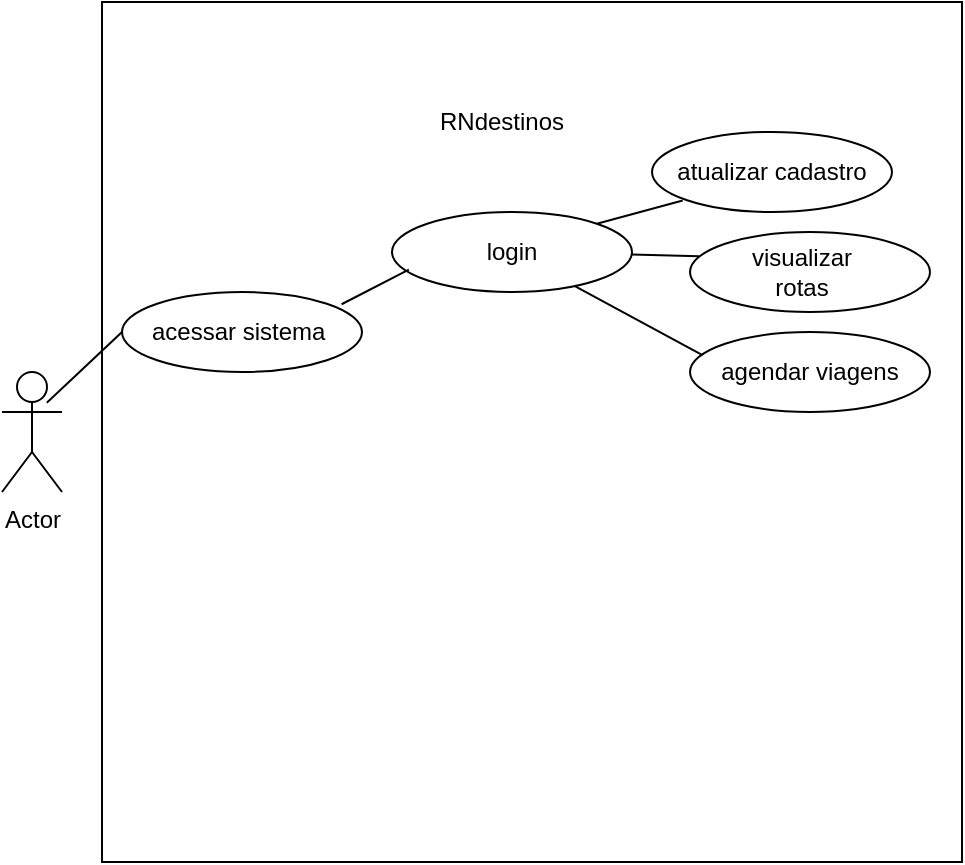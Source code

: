 <mxfile>
    <diagram id="bfJSM7QfGrj89RPG1f-h" name="Página-1">
        <mxGraphModel dx="1010" dy="1624" grid="1" gridSize="10" guides="1" tooltips="1" connect="1" arrows="1" fold="1" page="1" pageScale="1" pageWidth="827" pageHeight="1169" math="0" shadow="0">
            <root>
                <mxCell id="0"/>
                <mxCell id="1" parent="0"/>
                <mxCell id="2" value="" style="whiteSpace=wrap;html=1;aspect=fixed;" vertex="1" parent="1">
                    <mxGeometry x="60" y="-25" width="430" height="430" as="geometry"/>
                </mxCell>
                <mxCell id="3" value="RNdestinos" style="text;html=1;strokeColor=none;fillColor=none;align=center;verticalAlign=middle;whiteSpace=wrap;rounded=0;" vertex="1" parent="1">
                    <mxGeometry x="230" y="20" width="60" height="30" as="geometry"/>
                </mxCell>
                <mxCell id="4" value="Actor" style="shape=umlActor;verticalLabelPosition=bottom;verticalAlign=top;html=1;outlineConnect=0;" vertex="1" parent="1">
                    <mxGeometry x="10" y="160" width="30" height="60" as="geometry"/>
                </mxCell>
                <mxCell id="7" value="" style="ellipse;whiteSpace=wrap;html=1;" vertex="1" parent="1">
                    <mxGeometry x="70" y="120" width="120" height="40" as="geometry"/>
                </mxCell>
                <mxCell id="8" value="acessar sistema&amp;nbsp;" style="text;html=1;strokeColor=none;fillColor=none;align=center;verticalAlign=middle;whiteSpace=wrap;rounded=0;" vertex="1" parent="1">
                    <mxGeometry x="80" y="125" width="100" height="30" as="geometry"/>
                </mxCell>
                <mxCell id="9" value="login" style="ellipse;whiteSpace=wrap;html=1;" vertex="1" parent="1">
                    <mxGeometry x="205" y="80" width="120" height="40" as="geometry"/>
                </mxCell>
                <mxCell id="12" value="agendar viagens" style="ellipse;whiteSpace=wrap;html=1;" vertex="1" parent="1">
                    <mxGeometry x="354" y="140" width="120" height="40" as="geometry"/>
                </mxCell>
                <mxCell id="13" value="" style="ellipse;whiteSpace=wrap;html=1;fontStyle=1" vertex="1" parent="1">
                    <mxGeometry x="354" y="90" width="120" height="40" as="geometry"/>
                </mxCell>
                <mxCell id="14" value="atualizar cadastro" style="ellipse;whiteSpace=wrap;html=1;" vertex="1" parent="1">
                    <mxGeometry x="335" y="40" width="120" height="40" as="geometry"/>
                </mxCell>
                <mxCell id="16" value="" style="endArrow=none;html=1;exitX=0.915;exitY=0.153;exitDx=0;exitDy=0;entryX=0.07;entryY=0.721;entryDx=0;entryDy=0;entryPerimeter=0;exitPerimeter=0;" edge="1" parent="1" source="7" target="9">
                    <mxGeometry width="50" height="50" relative="1" as="geometry">
                        <mxPoint x="210" y="180" as="sourcePoint"/>
                        <mxPoint x="260" y="130" as="targetPoint"/>
                    </mxGeometry>
                </mxCell>
                <mxCell id="17" value="" style="endArrow=none;html=1;entryX=0.037;entryY=0.302;entryDx=0;entryDy=0;entryPerimeter=0;" edge="1" parent="1" source="9" target="13">
                    <mxGeometry width="50" height="50" relative="1" as="geometry">
                        <mxPoint x="340" y="180" as="sourcePoint"/>
                        <mxPoint x="390" y="130" as="targetPoint"/>
                    </mxGeometry>
                </mxCell>
                <mxCell id="19" value="" style="endArrow=none;html=1;entryX=0.052;entryY=0.289;entryDx=0;entryDy=0;entryPerimeter=0;" edge="1" parent="1" source="9" target="12">
                    <mxGeometry width="50" height="50" relative="1" as="geometry">
                        <mxPoint x="340" y="180" as="sourcePoint"/>
                        <mxPoint x="390" y="130" as="targetPoint"/>
                    </mxGeometry>
                </mxCell>
                <mxCell id="20" value="" style="endArrow=none;html=1;exitX=1;exitY=0;exitDx=0;exitDy=0;entryX=0.128;entryY=0.857;entryDx=0;entryDy=0;entryPerimeter=0;" edge="1" parent="1" source="9" target="14">
                    <mxGeometry width="50" height="50" relative="1" as="geometry">
                        <mxPoint x="340" y="120" as="sourcePoint"/>
                        <mxPoint x="390" y="70" as="targetPoint"/>
                    </mxGeometry>
                </mxCell>
                <mxCell id="24" value="visualizar rotas" style="text;html=1;strokeColor=none;fillColor=none;align=center;verticalAlign=middle;whiteSpace=wrap;rounded=0;" vertex="1" parent="1">
                    <mxGeometry x="380" y="95" width="60" height="30" as="geometry"/>
                </mxCell>
                <mxCell id="26" value="" style="endArrow=none;html=1;exitX=0.747;exitY=0.256;exitDx=0;exitDy=0;exitPerimeter=0;entryX=0;entryY=0.5;entryDx=0;entryDy=0;" edge="1" parent="1" source="4" target="7">
                    <mxGeometry width="50" height="50" relative="1" as="geometry">
                        <mxPoint x="310" y="250" as="sourcePoint"/>
                        <mxPoint x="360" y="200" as="targetPoint"/>
                    </mxGeometry>
                </mxCell>
            </root>
        </mxGraphModel>
    </diagram>
</mxfile>